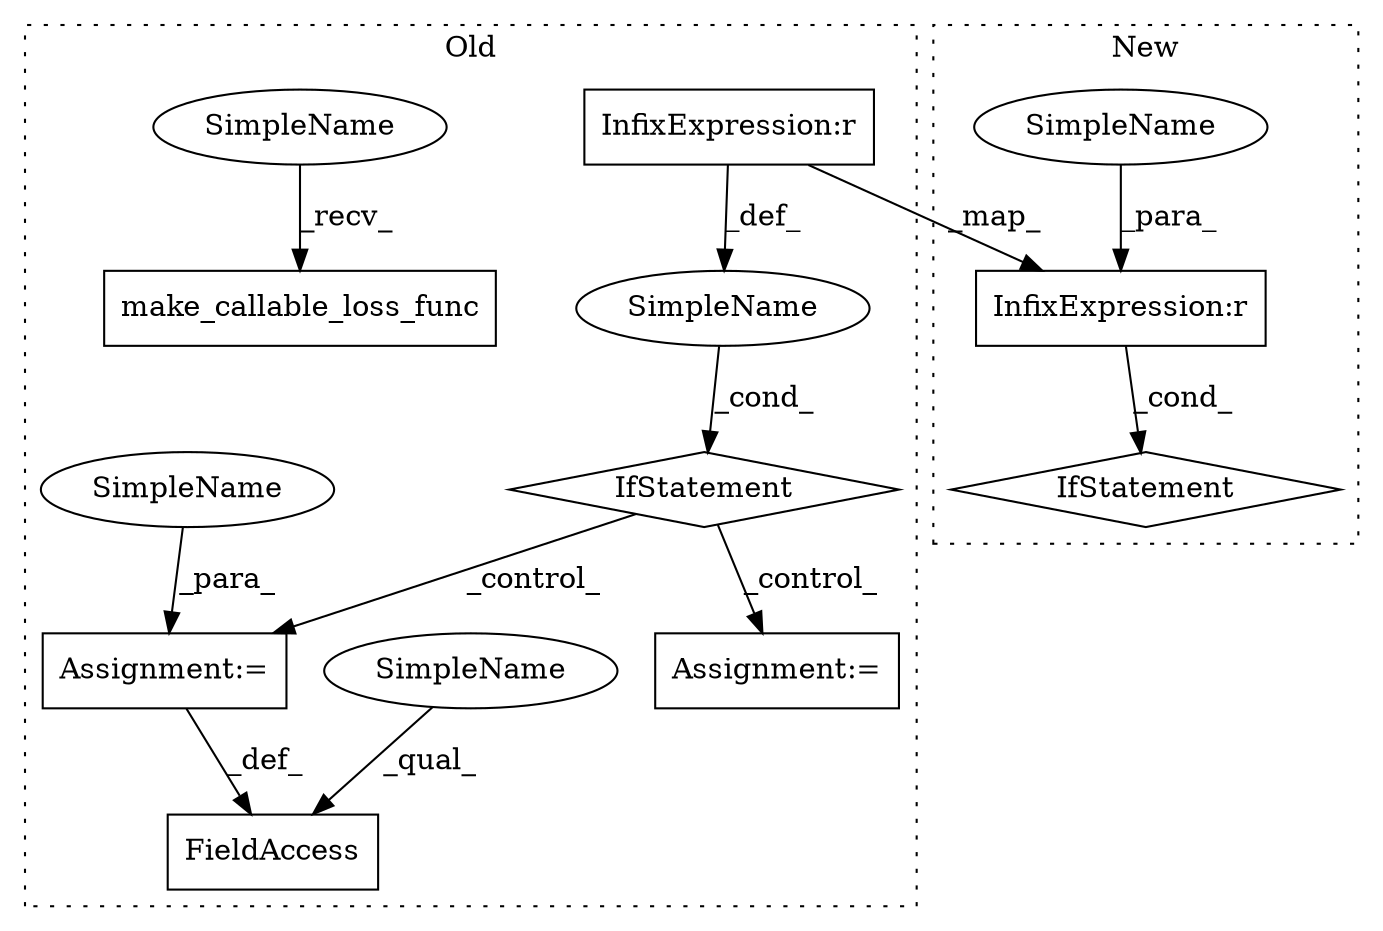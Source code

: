 digraph G {
subgraph cluster0 {
1 [label="make_callable_loss_func" a="32" s="849,882" l="24,1" shape="box"];
3 [label="FieldAccess" a="22" s="709" l="22" shape="box"];
4 [label="Assignment:=" a="7" s="731" l="1" shape="box"];
5 [label="InfixExpression:r" a="27" s="691" l="4" shape="box"];
7 [label="SimpleName" a="42" s="" l="" shape="ellipse"];
8 [label="IfStatement" a="25" s="671,699" l="4,2" shape="diamond"];
10 [label="Assignment:=" a="7" s="792" l="1" shape="box"];
11 [label="SimpleName" a="42" s="709" l="4" shape="ellipse"];
12 [label="SimpleName" a="42" s="844" l="4" shape="ellipse"];
13 [label="SimpleName" a="42" s="732" l="16" shape="ellipse"];
label = "Old";
style="dotted";
}
subgraph cluster1 {
2 [label="IfStatement" a="25" s="968" l="3" shape="diamond"];
6 [label="InfixExpression:r" a="27" s="959" l="4" shape="box"];
9 [label="SimpleName" a="42" s="576" l="16" shape="ellipse"];
label = "New";
style="dotted";
}
4 -> 3 [label="_def_"];
5 -> 6 [label="_map_"];
5 -> 7 [label="_def_"];
6 -> 2 [label="_cond_"];
7 -> 8 [label="_cond_"];
8 -> 4 [label="_control_"];
8 -> 10 [label="_control_"];
9 -> 6 [label="_para_"];
11 -> 3 [label="_qual_"];
12 -> 1 [label="_recv_"];
13 -> 4 [label="_para_"];
}